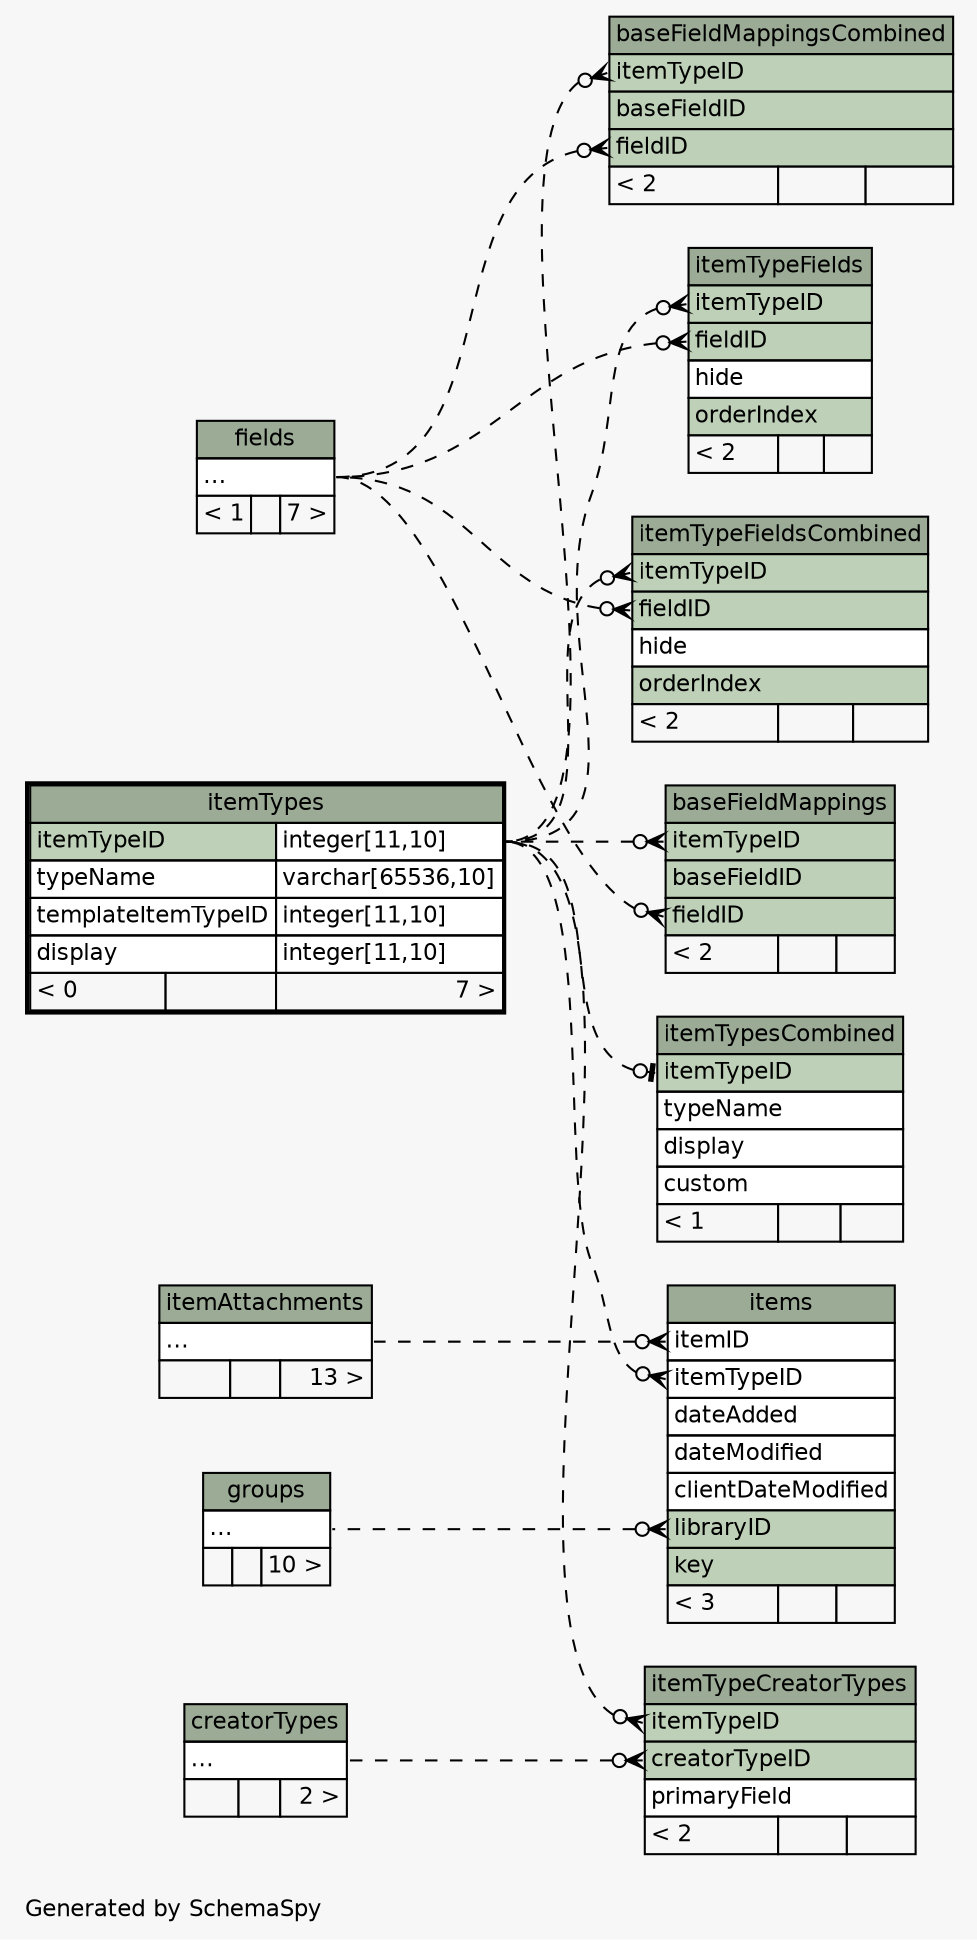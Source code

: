 // dot 2.34.0 on Linux 3.11.6-1-ARCH
// SchemaSpy rev 590
digraph "impliedTwoDegreesRelationshipsDiagram" {
  graph [
    rankdir="RL"
    bgcolor="#f7f7f7"
    label="\nGenerated by SchemaSpy"
    labeljust="l"
    nodesep="0.18"
    ranksep="0.46"
    fontname="Helvetica"
    fontsize="11"
  ];
  node [
    fontname="Helvetica"
    fontsize="11"
    shape="plaintext"
  ];
  edge [
    arrowsize="0.8"
  ];
  "baseFieldMappings":"fieldID":w -> "fields":"elipses":e [arrowhead=none dir=back arrowtail=crowodot style=dashed];
  "baseFieldMappings":"itemTypeID":w -> "itemTypes":"itemTypeID.type":e [arrowhead=none dir=back arrowtail=crowodot style=dashed];
  "baseFieldMappingsCombined":"fieldID":w -> "fields":"elipses":e [arrowhead=none dir=back arrowtail=crowodot style=dashed];
  "baseFieldMappingsCombined":"itemTypeID":w -> "itemTypes":"itemTypeID.type":e [arrowhead=none dir=back arrowtail=crowodot style=dashed];
  "items":"itemID":w -> "itemAttachments":"elipses":e [arrowhead=none dir=back arrowtail=crowodot style=dashed];
  "items":"itemTypeID":w -> "itemTypes":"itemTypeID.type":e [arrowhead=none dir=back arrowtail=crowodot style=dashed];
  "items":"libraryID":w -> "groups":"elipses":e [arrowhead=none dir=back arrowtail=crowodot style=dashed];
  "itemTypeCreatorTypes":"creatorTypeID":w -> "creatorTypes":"elipses":e [arrowhead=none dir=back arrowtail=crowodot style=dashed];
  "itemTypeCreatorTypes":"itemTypeID":w -> "itemTypes":"itemTypeID.type":e [arrowhead=none dir=back arrowtail=crowodot style=dashed];
  "itemTypeFields":"fieldID":w -> "fields":"elipses":e [arrowhead=none dir=back arrowtail=crowodot style=dashed];
  "itemTypeFields":"itemTypeID":w -> "itemTypes":"itemTypeID.type":e [arrowhead=none dir=back arrowtail=crowodot style=dashed];
  "itemTypeFieldsCombined":"fieldID":w -> "fields":"elipses":e [arrowhead=none dir=back arrowtail=crowodot style=dashed];
  "itemTypeFieldsCombined":"itemTypeID":w -> "itemTypes":"itemTypeID.type":e [arrowhead=none dir=back arrowtail=crowodot style=dashed];
  "itemTypesCombined":"itemTypeID":w -> "itemTypes":"itemTypeID.type":e [arrowhead=none dir=back arrowtail=teeodot style=dashed];
  "baseFieldMappings" [
    label=<
    <TABLE BORDER="0" CELLBORDER="1" CELLSPACING="0" BGCOLOR="#ffffff">
      <TR><TD COLSPAN="3" BGCOLOR="#9bab96" ALIGN="CENTER">baseFieldMappings</TD></TR>
      <TR><TD PORT="itemTypeID" COLSPAN="3" BGCOLOR="#bed1b8" ALIGN="LEFT">itemTypeID</TD></TR>
      <TR><TD PORT="baseFieldID" COLSPAN="3" BGCOLOR="#bed1b8" ALIGN="LEFT">baseFieldID</TD></TR>
      <TR><TD PORT="fieldID" COLSPAN="3" BGCOLOR="#bed1b8" ALIGN="LEFT">fieldID</TD></TR>
      <TR><TD ALIGN="LEFT" BGCOLOR="#f7f7f7">&lt; 2</TD><TD ALIGN="RIGHT" BGCOLOR="#f7f7f7">  </TD><TD ALIGN="RIGHT" BGCOLOR="#f7f7f7">  </TD></TR>
    </TABLE>>
    URL="baseFieldMappings.html"
    tooltip="baseFieldMappings"
  ];
  "baseFieldMappingsCombined" [
    label=<
    <TABLE BORDER="0" CELLBORDER="1" CELLSPACING="0" BGCOLOR="#ffffff">
      <TR><TD COLSPAN="3" BGCOLOR="#9bab96" ALIGN="CENTER">baseFieldMappingsCombined</TD></TR>
      <TR><TD PORT="itemTypeID" COLSPAN="3" BGCOLOR="#bed1b8" ALIGN="LEFT">itemTypeID</TD></TR>
      <TR><TD PORT="baseFieldID" COLSPAN="3" BGCOLOR="#bed1b8" ALIGN="LEFT">baseFieldID</TD></TR>
      <TR><TD PORT="fieldID" COLSPAN="3" BGCOLOR="#bed1b8" ALIGN="LEFT">fieldID</TD></TR>
      <TR><TD ALIGN="LEFT" BGCOLOR="#f7f7f7">&lt; 2</TD><TD ALIGN="RIGHT" BGCOLOR="#f7f7f7">  </TD><TD ALIGN="RIGHT" BGCOLOR="#f7f7f7">  </TD></TR>
    </TABLE>>
    URL="baseFieldMappingsCombined.html"
    tooltip="baseFieldMappingsCombined"
  ];
  "creatorTypes" [
    label=<
    <TABLE BORDER="0" CELLBORDER="1" CELLSPACING="0" BGCOLOR="#ffffff">
      <TR><TD COLSPAN="3" BGCOLOR="#9bab96" ALIGN="CENTER">creatorTypes</TD></TR>
      <TR><TD PORT="elipses" COLSPAN="3" ALIGN="LEFT">...</TD></TR>
      <TR><TD ALIGN="LEFT" BGCOLOR="#f7f7f7">  </TD><TD ALIGN="RIGHT" BGCOLOR="#f7f7f7">  </TD><TD ALIGN="RIGHT" BGCOLOR="#f7f7f7">2 &gt;</TD></TR>
    </TABLE>>
    URL="creatorTypes.html"
    tooltip="creatorTypes"
  ];
  "fields" [
    label=<
    <TABLE BORDER="0" CELLBORDER="1" CELLSPACING="0" BGCOLOR="#ffffff">
      <TR><TD COLSPAN="3" BGCOLOR="#9bab96" ALIGN="CENTER">fields</TD></TR>
      <TR><TD PORT="elipses" COLSPAN="3" ALIGN="LEFT">...</TD></TR>
      <TR><TD ALIGN="LEFT" BGCOLOR="#f7f7f7">&lt; 1</TD><TD ALIGN="RIGHT" BGCOLOR="#f7f7f7">  </TD><TD ALIGN="RIGHT" BGCOLOR="#f7f7f7">7 &gt;</TD></TR>
    </TABLE>>
    URL="fields.html"
    tooltip="fields"
  ];
  "groups" [
    label=<
    <TABLE BORDER="0" CELLBORDER="1" CELLSPACING="0" BGCOLOR="#ffffff">
      <TR><TD COLSPAN="3" BGCOLOR="#9bab96" ALIGN="CENTER">groups</TD></TR>
      <TR><TD PORT="elipses" COLSPAN="3" ALIGN="LEFT">...</TD></TR>
      <TR><TD ALIGN="LEFT" BGCOLOR="#f7f7f7">  </TD><TD ALIGN="RIGHT" BGCOLOR="#f7f7f7">  </TD><TD ALIGN="RIGHT" BGCOLOR="#f7f7f7">10 &gt;</TD></TR>
    </TABLE>>
    URL="groups.html"
    tooltip="groups"
  ];
  "itemAttachments" [
    label=<
    <TABLE BORDER="0" CELLBORDER="1" CELLSPACING="0" BGCOLOR="#ffffff">
      <TR><TD COLSPAN="3" BGCOLOR="#9bab96" ALIGN="CENTER">itemAttachments</TD></TR>
      <TR><TD PORT="elipses" COLSPAN="3" ALIGN="LEFT">...</TD></TR>
      <TR><TD ALIGN="LEFT" BGCOLOR="#f7f7f7">  </TD><TD ALIGN="RIGHT" BGCOLOR="#f7f7f7">  </TD><TD ALIGN="RIGHT" BGCOLOR="#f7f7f7">13 &gt;</TD></TR>
    </TABLE>>
    URL="itemAttachments.html"
    tooltip="itemAttachments"
  ];
  "items" [
    label=<
    <TABLE BORDER="0" CELLBORDER="1" CELLSPACING="0" BGCOLOR="#ffffff">
      <TR><TD COLSPAN="3" BGCOLOR="#9bab96" ALIGN="CENTER">items</TD></TR>
      <TR><TD PORT="itemID" COLSPAN="3" ALIGN="LEFT">itemID</TD></TR>
      <TR><TD PORT="itemTypeID" COLSPAN="3" ALIGN="LEFT">itemTypeID</TD></TR>
      <TR><TD PORT="dateAdded" COLSPAN="3" ALIGN="LEFT">dateAdded</TD></TR>
      <TR><TD PORT="dateModified" COLSPAN="3" ALIGN="LEFT">dateModified</TD></TR>
      <TR><TD PORT="clientDateModified" COLSPAN="3" ALIGN="LEFT">clientDateModified</TD></TR>
      <TR><TD PORT="libraryID" COLSPAN="3" BGCOLOR="#bed1b8" ALIGN="LEFT">libraryID</TD></TR>
      <TR><TD PORT="key" COLSPAN="3" BGCOLOR="#bed1b8" ALIGN="LEFT">key</TD></TR>
      <TR><TD ALIGN="LEFT" BGCOLOR="#f7f7f7">&lt; 3</TD><TD ALIGN="RIGHT" BGCOLOR="#f7f7f7">  </TD><TD ALIGN="RIGHT" BGCOLOR="#f7f7f7">  </TD></TR>
    </TABLE>>
    URL="items.html"
    tooltip="items"
  ];
  "itemTypeCreatorTypes" [
    label=<
    <TABLE BORDER="0" CELLBORDER="1" CELLSPACING="0" BGCOLOR="#ffffff">
      <TR><TD COLSPAN="3" BGCOLOR="#9bab96" ALIGN="CENTER">itemTypeCreatorTypes</TD></TR>
      <TR><TD PORT="itemTypeID" COLSPAN="3" BGCOLOR="#bed1b8" ALIGN="LEFT">itemTypeID</TD></TR>
      <TR><TD PORT="creatorTypeID" COLSPAN="3" BGCOLOR="#bed1b8" ALIGN="LEFT">creatorTypeID</TD></TR>
      <TR><TD PORT="primaryField" COLSPAN="3" ALIGN="LEFT">primaryField</TD></TR>
      <TR><TD ALIGN="LEFT" BGCOLOR="#f7f7f7">&lt; 2</TD><TD ALIGN="RIGHT" BGCOLOR="#f7f7f7">  </TD><TD ALIGN="RIGHT" BGCOLOR="#f7f7f7">  </TD></TR>
    </TABLE>>
    URL="itemTypeCreatorTypes.html"
    tooltip="itemTypeCreatorTypes"
  ];
  "itemTypeFields" [
    label=<
    <TABLE BORDER="0" CELLBORDER="1" CELLSPACING="0" BGCOLOR="#ffffff">
      <TR><TD COLSPAN="3" BGCOLOR="#9bab96" ALIGN="CENTER">itemTypeFields</TD></TR>
      <TR><TD PORT="itemTypeID" COLSPAN="3" BGCOLOR="#bed1b8" ALIGN="LEFT">itemTypeID</TD></TR>
      <TR><TD PORT="fieldID" COLSPAN="3" BGCOLOR="#bed1b8" ALIGN="LEFT">fieldID</TD></TR>
      <TR><TD PORT="hide" COLSPAN="3" ALIGN="LEFT">hide</TD></TR>
      <TR><TD PORT="orderIndex" COLSPAN="3" BGCOLOR="#bed1b8" ALIGN="LEFT">orderIndex</TD></TR>
      <TR><TD ALIGN="LEFT" BGCOLOR="#f7f7f7">&lt; 2</TD><TD ALIGN="RIGHT" BGCOLOR="#f7f7f7">  </TD><TD ALIGN="RIGHT" BGCOLOR="#f7f7f7">  </TD></TR>
    </TABLE>>
    URL="itemTypeFields.html"
    tooltip="itemTypeFields"
  ];
  "itemTypeFieldsCombined" [
    label=<
    <TABLE BORDER="0" CELLBORDER="1" CELLSPACING="0" BGCOLOR="#ffffff">
      <TR><TD COLSPAN="3" BGCOLOR="#9bab96" ALIGN="CENTER">itemTypeFieldsCombined</TD></TR>
      <TR><TD PORT="itemTypeID" COLSPAN="3" BGCOLOR="#bed1b8" ALIGN="LEFT">itemTypeID</TD></TR>
      <TR><TD PORT="fieldID" COLSPAN="3" BGCOLOR="#bed1b8" ALIGN="LEFT">fieldID</TD></TR>
      <TR><TD PORT="hide" COLSPAN="3" ALIGN="LEFT">hide</TD></TR>
      <TR><TD PORT="orderIndex" COLSPAN="3" BGCOLOR="#bed1b8" ALIGN="LEFT">orderIndex</TD></TR>
      <TR><TD ALIGN="LEFT" BGCOLOR="#f7f7f7">&lt; 2</TD><TD ALIGN="RIGHT" BGCOLOR="#f7f7f7">  </TD><TD ALIGN="RIGHT" BGCOLOR="#f7f7f7">  </TD></TR>
    </TABLE>>
    URL="itemTypeFieldsCombined.html"
    tooltip="itemTypeFieldsCombined"
  ];
  "itemTypes" [
    label=<
    <TABLE BORDER="2" CELLBORDER="1" CELLSPACING="0" BGCOLOR="#ffffff">
      <TR><TD COLSPAN="3" BGCOLOR="#9bab96" ALIGN="CENTER">itemTypes</TD></TR>
      <TR><TD PORT="itemTypeID" COLSPAN="2" BGCOLOR="#bed1b8" ALIGN="LEFT">itemTypeID</TD><TD PORT="itemTypeID.type" ALIGN="LEFT">integer[11,10]</TD></TR>
      <TR><TD PORT="typeName" COLSPAN="2" ALIGN="LEFT">typeName</TD><TD PORT="typeName.type" ALIGN="LEFT">varchar[65536,10]</TD></TR>
      <TR><TD PORT="templateItemTypeID" COLSPAN="2" ALIGN="LEFT">templateItemTypeID</TD><TD PORT="templateItemTypeID.type" ALIGN="LEFT">integer[11,10]</TD></TR>
      <TR><TD PORT="display" COLSPAN="2" ALIGN="LEFT">display</TD><TD PORT="display.type" ALIGN="LEFT">integer[11,10]</TD></TR>
      <TR><TD ALIGN="LEFT" BGCOLOR="#f7f7f7">&lt; 0</TD><TD ALIGN="RIGHT" BGCOLOR="#f7f7f7">  </TD><TD ALIGN="RIGHT" BGCOLOR="#f7f7f7">7 &gt;</TD></TR>
    </TABLE>>
    URL="itemTypes.html"
    tooltip="itemTypes"
  ];
  "itemTypesCombined" [
    label=<
    <TABLE BORDER="0" CELLBORDER="1" CELLSPACING="0" BGCOLOR="#ffffff">
      <TR><TD COLSPAN="3" BGCOLOR="#9bab96" ALIGN="CENTER">itemTypesCombined</TD></TR>
      <TR><TD PORT="itemTypeID" COLSPAN="3" BGCOLOR="#bed1b8" ALIGN="LEFT">itemTypeID</TD></TR>
      <TR><TD PORT="typeName" COLSPAN="3" ALIGN="LEFT">typeName</TD></TR>
      <TR><TD PORT="display" COLSPAN="3" ALIGN="LEFT">display</TD></TR>
      <TR><TD PORT="custom" COLSPAN="3" ALIGN="LEFT">custom</TD></TR>
      <TR><TD ALIGN="LEFT" BGCOLOR="#f7f7f7">&lt; 1</TD><TD ALIGN="RIGHT" BGCOLOR="#f7f7f7">  </TD><TD ALIGN="RIGHT" BGCOLOR="#f7f7f7">  </TD></TR>
    </TABLE>>
    URL="itemTypesCombined.html"
    tooltip="itemTypesCombined"
  ];
}

